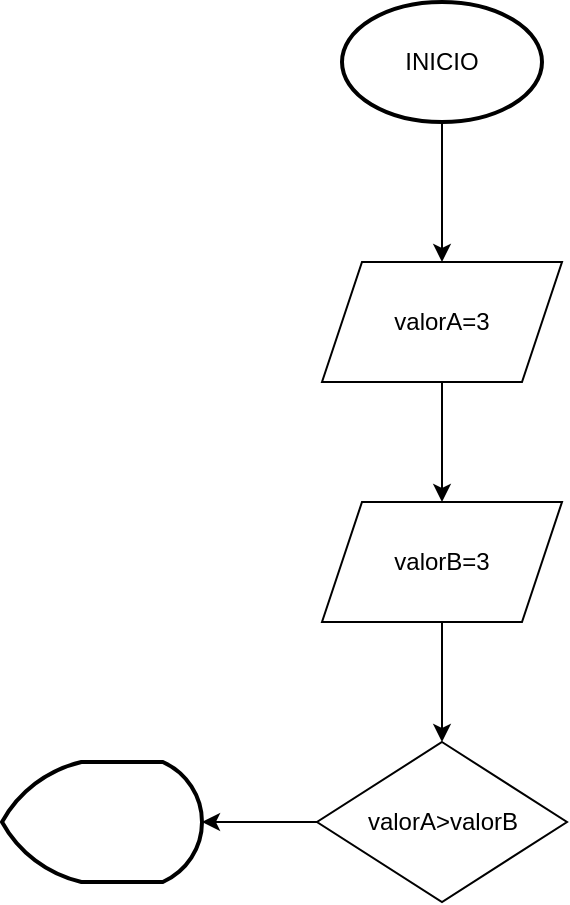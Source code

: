 <mxfile version="24.5.4" type="device">
  <diagram name="Página-1" id="3DfHqEBhYO2zoOYcKN90">
    <mxGraphModel dx="1354" dy="592" grid="1" gridSize="10" guides="1" tooltips="1" connect="1" arrows="1" fold="1" page="1" pageScale="1" pageWidth="827" pageHeight="1169" math="0" shadow="0">
      <root>
        <mxCell id="0" />
        <mxCell id="1" parent="0" />
        <mxCell id="etQOouXUkRSUT5x8s2Xr-8" style="edgeStyle=orthogonalEdgeStyle;rounded=0;orthogonalLoop=1;jettySize=auto;html=1;exitX=0.5;exitY=1;exitDx=0;exitDy=0;exitPerimeter=0;" edge="1" parent="1" source="etQOouXUkRSUT5x8s2Xr-6">
          <mxGeometry relative="1" as="geometry">
            <mxPoint x="400" y="160" as="targetPoint" />
          </mxGeometry>
        </mxCell>
        <mxCell id="etQOouXUkRSUT5x8s2Xr-6" value="INICIO" style="strokeWidth=2;html=1;shape=mxgraph.flowchart.start_1;whiteSpace=wrap;" vertex="1" parent="1">
          <mxGeometry x="350" y="30" width="100" height="60" as="geometry" />
        </mxCell>
        <mxCell id="etQOouXUkRSUT5x8s2Xr-11" style="edgeStyle=orthogonalEdgeStyle;rounded=0;orthogonalLoop=1;jettySize=auto;html=1;entryX=0.5;entryY=0;entryDx=0;entryDy=0;" edge="1" parent="1" source="etQOouXUkRSUT5x8s2Xr-9" target="etQOouXUkRSUT5x8s2Xr-10">
          <mxGeometry relative="1" as="geometry" />
        </mxCell>
        <mxCell id="etQOouXUkRSUT5x8s2Xr-9" value="valorA=3" style="shape=parallelogram;perimeter=parallelogramPerimeter;whiteSpace=wrap;html=1;fixedSize=1;" vertex="1" parent="1">
          <mxGeometry x="340" y="160" width="120" height="60" as="geometry" />
        </mxCell>
        <mxCell id="etQOouXUkRSUT5x8s2Xr-13" value="" style="edgeStyle=orthogonalEdgeStyle;rounded=0;orthogonalLoop=1;jettySize=auto;html=1;" edge="1" parent="1" source="etQOouXUkRSUT5x8s2Xr-10" target="etQOouXUkRSUT5x8s2Xr-12">
          <mxGeometry relative="1" as="geometry" />
        </mxCell>
        <mxCell id="etQOouXUkRSUT5x8s2Xr-10" value="valorB=3" style="shape=parallelogram;perimeter=parallelogramPerimeter;whiteSpace=wrap;html=1;fixedSize=1;" vertex="1" parent="1">
          <mxGeometry x="340" y="280" width="120" height="60" as="geometry" />
        </mxCell>
        <mxCell id="etQOouXUkRSUT5x8s2Xr-16" value="" style="edgeStyle=orthogonalEdgeStyle;rounded=0;orthogonalLoop=1;jettySize=auto;html=1;" edge="1" parent="1" source="etQOouXUkRSUT5x8s2Xr-12" target="etQOouXUkRSUT5x8s2Xr-15">
          <mxGeometry relative="1" as="geometry" />
        </mxCell>
        <mxCell id="etQOouXUkRSUT5x8s2Xr-12" value="valorA&amp;gt;valorB" style="rhombus;whiteSpace=wrap;html=1;" vertex="1" parent="1">
          <mxGeometry x="337.5" y="400" width="125" height="80" as="geometry" />
        </mxCell>
        <mxCell id="etQOouXUkRSUT5x8s2Xr-15" value="" style="strokeWidth=2;html=1;shape=mxgraph.flowchart.display;whiteSpace=wrap;" vertex="1" parent="1">
          <mxGeometry x="180" y="410" width="100" height="60" as="geometry" />
        </mxCell>
      </root>
    </mxGraphModel>
  </diagram>
</mxfile>
